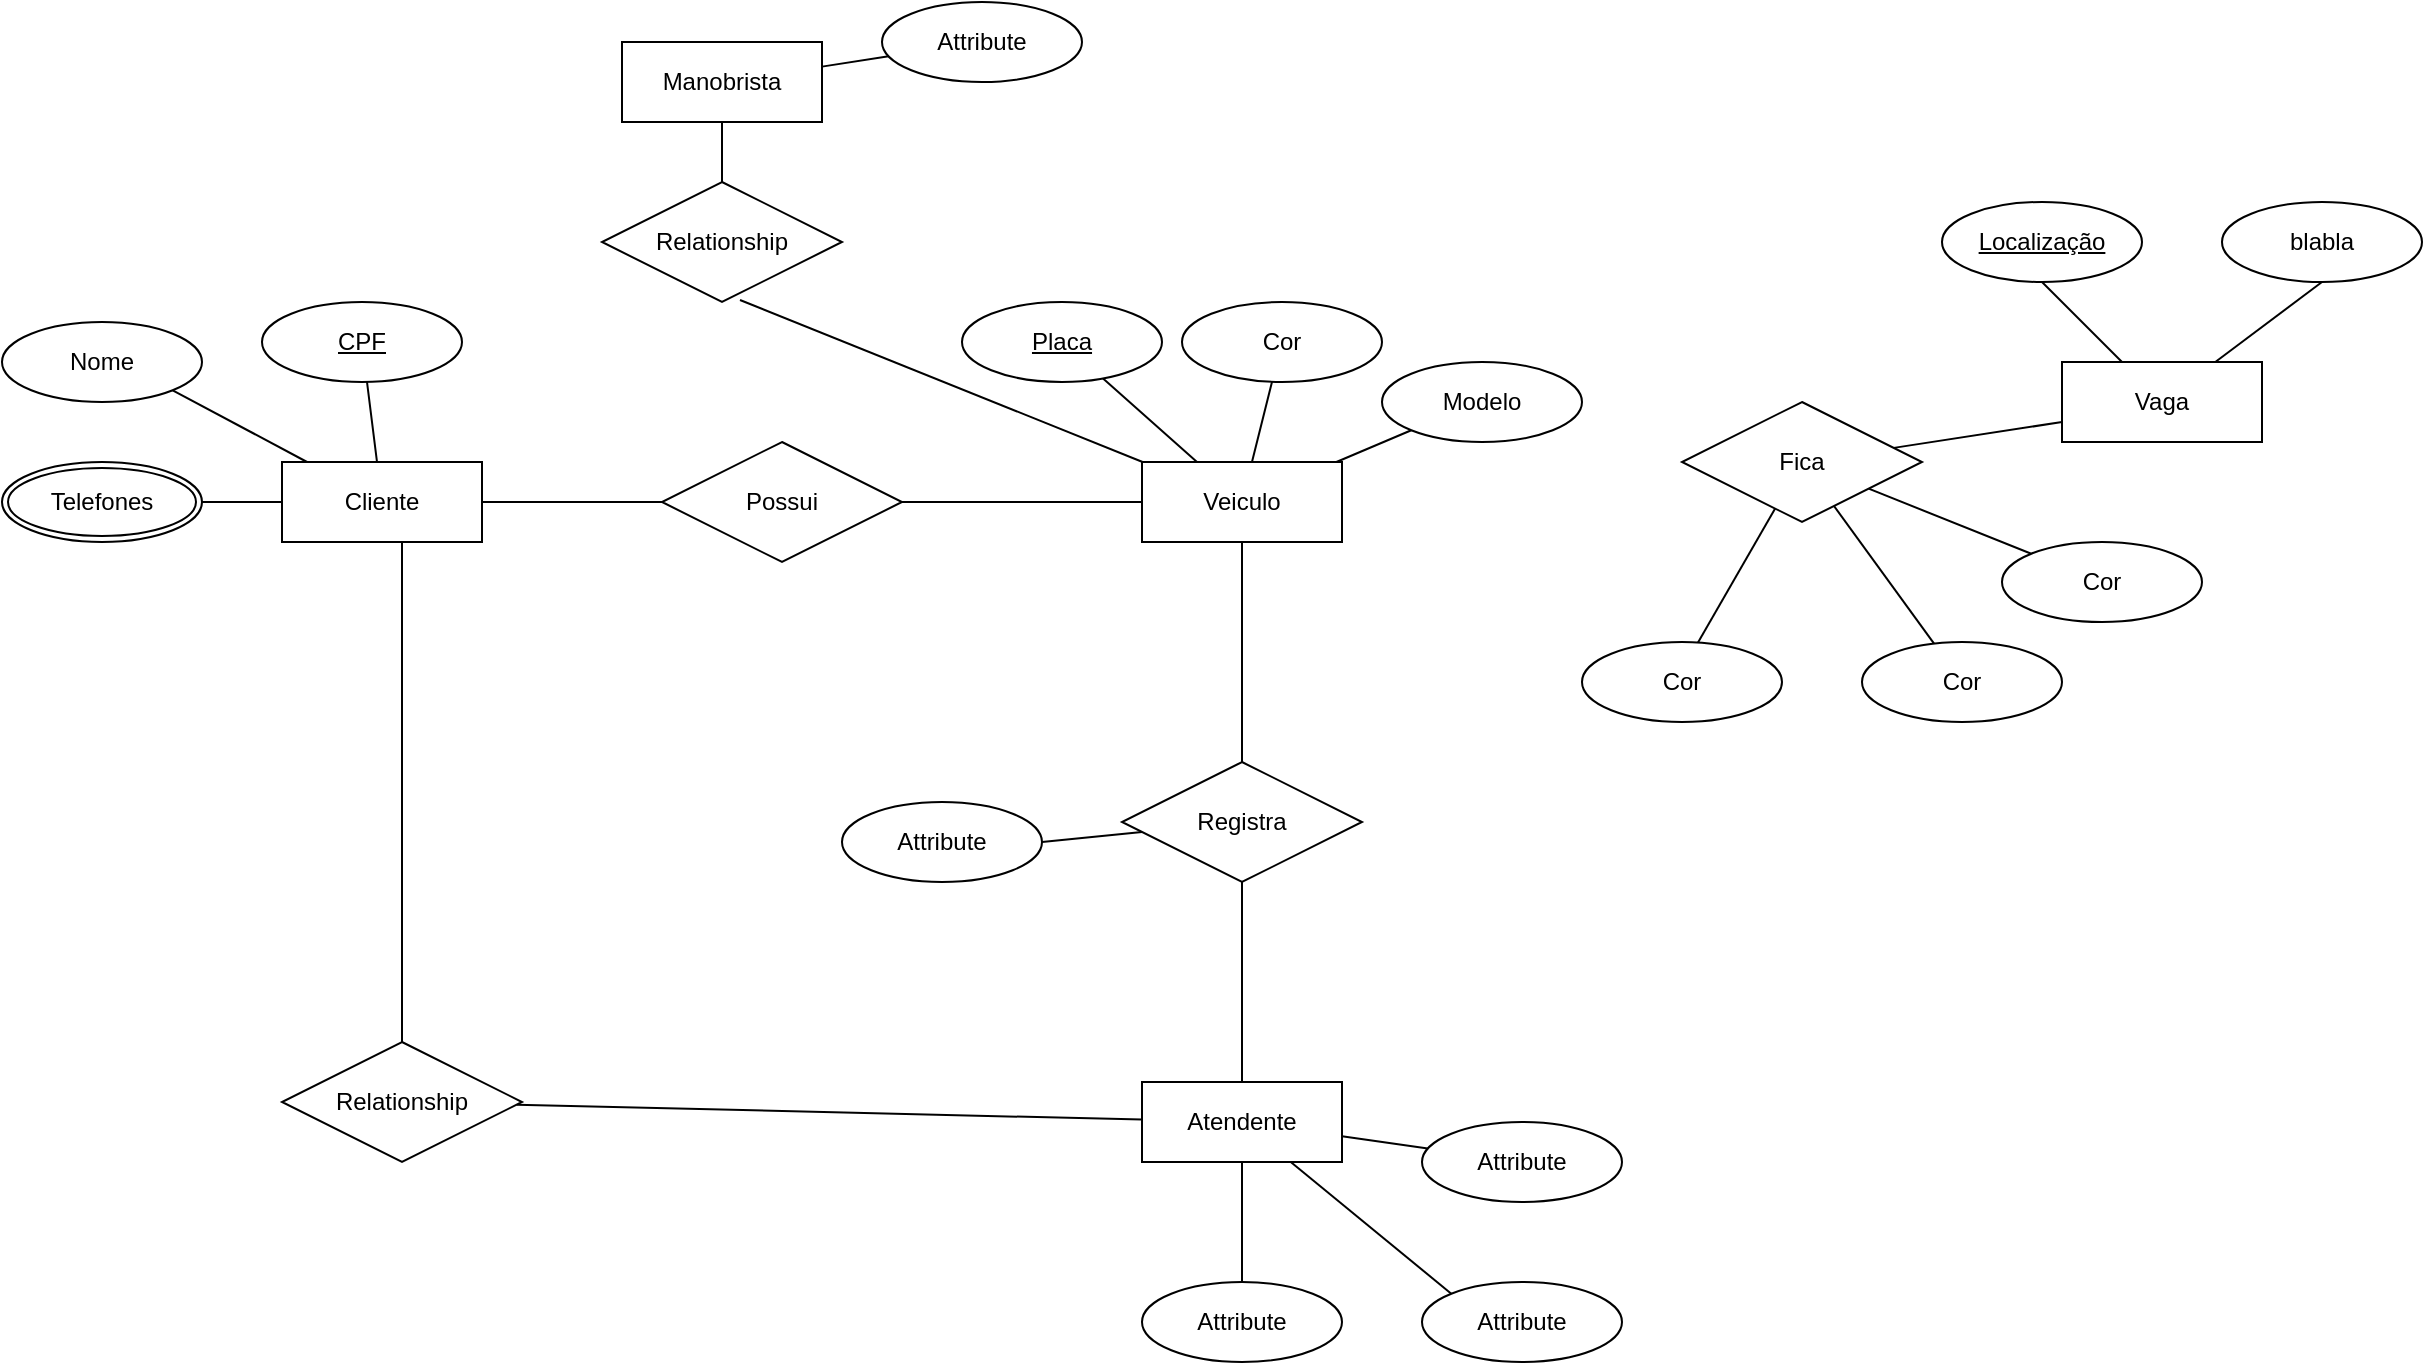 <mxfile version="13.6.6" type="device"><diagram id="L33ve2XNf-j81ZjS3T_S" name="Page-1"><mxGraphModel dx="828" dy="1621" grid="1" gridSize="10" guides="1" tooltips="1" connect="1" arrows="1" fold="1" page="1" pageScale="1" pageWidth="827" pageHeight="1169" math="0" shadow="0"><root><mxCell id="0"/><mxCell id="1" parent="0"/><mxCell id="oF4vFwnGdv9JNcmL81rW-35" style="edgeStyle=none;rounded=0;orthogonalLoop=1;jettySize=auto;html=1;endArrow=none;endFill=0;" edge="1" parent="1" source="oF4vFwnGdv9JNcmL81rW-1" target="oF4vFwnGdv9JNcmL81rW-4"><mxGeometry relative="1" as="geometry"/></mxCell><mxCell id="oF4vFwnGdv9JNcmL81rW-36" style="edgeStyle=none;rounded=0;orthogonalLoop=1;jettySize=auto;html=1;entryX=1;entryY=1;entryDx=0;entryDy=0;endArrow=none;endFill=0;" edge="1" parent="1" source="oF4vFwnGdv9JNcmL81rW-1" target="oF4vFwnGdv9JNcmL81rW-2"><mxGeometry relative="1" as="geometry"/></mxCell><mxCell id="oF4vFwnGdv9JNcmL81rW-37" style="edgeStyle=none;rounded=0;orthogonalLoop=1;jettySize=auto;html=1;endArrow=none;endFill=0;" edge="1" parent="1" source="oF4vFwnGdv9JNcmL81rW-1" target="oF4vFwnGdv9JNcmL81rW-5"><mxGeometry relative="1" as="geometry"/></mxCell><mxCell id="oF4vFwnGdv9JNcmL81rW-1" value="Cliente" style="whiteSpace=wrap;html=1;align=center;" vertex="1" parent="1"><mxGeometry x="140" y="140" width="100" height="40" as="geometry"/></mxCell><mxCell id="oF4vFwnGdv9JNcmL81rW-2" value="Nome" style="ellipse;whiteSpace=wrap;html=1;align=center;" vertex="1" parent="1"><mxGeometry y="70" width="100" height="40" as="geometry"/></mxCell><mxCell id="oF4vFwnGdv9JNcmL81rW-4" value="CPF" style="ellipse;whiteSpace=wrap;html=1;align=center;fontStyle=4;" vertex="1" parent="1"><mxGeometry x="130" y="60" width="100" height="40" as="geometry"/></mxCell><mxCell id="oF4vFwnGdv9JNcmL81rW-5" value="Telefones" style="ellipse;shape=doubleEllipse;margin=3;whiteSpace=wrap;html=1;align=center;" vertex="1" parent="1"><mxGeometry y="140" width="100" height="40" as="geometry"/></mxCell><mxCell id="oF4vFwnGdv9JNcmL81rW-34" style="edgeStyle=none;rounded=0;orthogonalLoop=1;jettySize=auto;html=1;entryX=1;entryY=0.5;entryDx=0;entryDy=0;endArrow=none;endFill=0;" edge="1" parent="1" source="oF4vFwnGdv9JNcmL81rW-6" target="oF4vFwnGdv9JNcmL81rW-1"><mxGeometry relative="1" as="geometry"/></mxCell><mxCell id="oF4vFwnGdv9JNcmL81rW-6" value="Possui" style="shape=rhombus;perimeter=rhombusPerimeter;whiteSpace=wrap;html=1;align=center;" vertex="1" parent="1"><mxGeometry x="330" y="130" width="120" height="60" as="geometry"/></mxCell><mxCell id="oF4vFwnGdv9JNcmL81rW-30" style="edgeStyle=none;rounded=0;orthogonalLoop=1;jettySize=auto;html=1;entryX=0;entryY=1;entryDx=0;entryDy=0;endArrow=none;endFill=0;" edge="1" parent="1" source="oF4vFwnGdv9JNcmL81rW-7" target="oF4vFwnGdv9JNcmL81rW-8"><mxGeometry relative="1" as="geometry"/></mxCell><mxCell id="oF4vFwnGdv9JNcmL81rW-31" style="edgeStyle=none;rounded=0;orthogonalLoop=1;jettySize=auto;html=1;endArrow=none;endFill=0;" edge="1" parent="1" source="oF4vFwnGdv9JNcmL81rW-7" target="oF4vFwnGdv9JNcmL81rW-10"><mxGeometry relative="1" as="geometry"/></mxCell><mxCell id="oF4vFwnGdv9JNcmL81rW-32" style="edgeStyle=none;rounded=0;orthogonalLoop=1;jettySize=auto;html=1;endArrow=none;endFill=0;" edge="1" parent="1" source="oF4vFwnGdv9JNcmL81rW-7" target="oF4vFwnGdv9JNcmL81rW-9"><mxGeometry relative="1" as="geometry"/></mxCell><mxCell id="oF4vFwnGdv9JNcmL81rW-33" style="edgeStyle=none;rounded=0;orthogonalLoop=1;jettySize=auto;html=1;entryX=1;entryY=0.5;entryDx=0;entryDy=0;endArrow=none;endFill=0;" edge="1" parent="1" source="oF4vFwnGdv9JNcmL81rW-7" target="oF4vFwnGdv9JNcmL81rW-6"><mxGeometry relative="1" as="geometry"/></mxCell><mxCell id="oF4vFwnGdv9JNcmL81rW-38" style="edgeStyle=none;rounded=0;orthogonalLoop=1;jettySize=auto;html=1;endArrow=none;endFill=0;" edge="1" parent="1" source="oF4vFwnGdv9JNcmL81rW-7" target="oF4vFwnGdv9JNcmL81rW-15"><mxGeometry relative="1" as="geometry"/></mxCell><mxCell id="oF4vFwnGdv9JNcmL81rW-48" style="edgeStyle=none;rounded=0;orthogonalLoop=1;jettySize=auto;html=1;entryX=0.575;entryY=0.983;entryDx=0;entryDy=0;entryPerimeter=0;endArrow=none;endFill=0;" edge="1" parent="1" source="oF4vFwnGdv9JNcmL81rW-7" target="oF4vFwnGdv9JNcmL81rW-47"><mxGeometry relative="1" as="geometry"/></mxCell><mxCell id="oF4vFwnGdv9JNcmL81rW-7" value="Veiculo" style="whiteSpace=wrap;html=1;align=center;" vertex="1" parent="1"><mxGeometry x="570" y="140" width="100" height="40" as="geometry"/></mxCell><mxCell id="oF4vFwnGdv9JNcmL81rW-8" value="Modelo" style="ellipse;whiteSpace=wrap;html=1;align=center;" vertex="1" parent="1"><mxGeometry x="690" y="90" width="100" height="40" as="geometry"/></mxCell><mxCell id="oF4vFwnGdv9JNcmL81rW-9" value="Placa" style="ellipse;whiteSpace=wrap;html=1;align=center;fontStyle=4;" vertex="1" parent="1"><mxGeometry x="480" y="60" width="100" height="40" as="geometry"/></mxCell><mxCell id="oF4vFwnGdv9JNcmL81rW-10" value="Cor" style="ellipse;whiteSpace=wrap;html=1;align=center;" vertex="1" parent="1"><mxGeometry x="590" y="60" width="100" height="40" as="geometry"/></mxCell><mxCell id="oF4vFwnGdv9JNcmL81rW-26" style="edgeStyle=none;rounded=0;orthogonalLoop=1;jettySize=auto;html=1;entryX=0;entryY=0.75;entryDx=0;entryDy=0;endArrow=none;endFill=0;" edge="1" parent="1" source="oF4vFwnGdv9JNcmL81rW-11" target="oF4vFwnGdv9JNcmL81rW-12"><mxGeometry relative="1" as="geometry"/></mxCell><mxCell id="oF4vFwnGdv9JNcmL81rW-27" style="edgeStyle=none;rounded=0;orthogonalLoop=1;jettySize=auto;html=1;endArrow=none;endFill=0;" edge="1" parent="1" source="oF4vFwnGdv9JNcmL81rW-11" target="oF4vFwnGdv9JNcmL81rW-23"><mxGeometry relative="1" as="geometry"/></mxCell><mxCell id="oF4vFwnGdv9JNcmL81rW-28" style="edgeStyle=none;rounded=0;orthogonalLoop=1;jettySize=auto;html=1;endArrow=none;endFill=0;" edge="1" parent="1" source="oF4vFwnGdv9JNcmL81rW-11" target="oF4vFwnGdv9JNcmL81rW-22"><mxGeometry relative="1" as="geometry"/></mxCell><mxCell id="oF4vFwnGdv9JNcmL81rW-29" style="edgeStyle=none;rounded=0;orthogonalLoop=1;jettySize=auto;html=1;entryX=0.57;entryY=0.05;entryDx=0;entryDy=0;entryPerimeter=0;endArrow=none;endFill=0;" edge="1" parent="1" source="oF4vFwnGdv9JNcmL81rW-11" target="oF4vFwnGdv9JNcmL81rW-21"><mxGeometry relative="1" as="geometry"/></mxCell><mxCell id="oF4vFwnGdv9JNcmL81rW-11" value="Fica" style="shape=rhombus;perimeter=rhombusPerimeter;whiteSpace=wrap;html=1;align=center;" vertex="1" parent="1"><mxGeometry x="840" y="110" width="120" height="60" as="geometry"/></mxCell><mxCell id="oF4vFwnGdv9JNcmL81rW-24" style="rounded=0;orthogonalLoop=1;jettySize=auto;html=1;entryX=0.5;entryY=1;entryDx=0;entryDy=0;endArrow=none;endFill=0;" edge="1" parent="1" source="oF4vFwnGdv9JNcmL81rW-12" target="oF4vFwnGdv9JNcmL81rW-14"><mxGeometry relative="1" as="geometry"/></mxCell><mxCell id="oF4vFwnGdv9JNcmL81rW-25" style="edgeStyle=none;rounded=0;orthogonalLoop=1;jettySize=auto;html=1;entryX=0.5;entryY=1;entryDx=0;entryDy=0;endArrow=none;endFill=0;" edge="1" parent="1" source="oF4vFwnGdv9JNcmL81rW-12" target="oF4vFwnGdv9JNcmL81rW-13"><mxGeometry relative="1" as="geometry"/></mxCell><mxCell id="oF4vFwnGdv9JNcmL81rW-12" value="Vaga" style="whiteSpace=wrap;html=1;align=center;" vertex="1" parent="1"><mxGeometry x="1030" y="90" width="100" height="40" as="geometry"/></mxCell><mxCell id="oF4vFwnGdv9JNcmL81rW-13" value="Localização" style="ellipse;whiteSpace=wrap;html=1;align=center;fontStyle=4;" vertex="1" parent="1"><mxGeometry x="970" y="10" width="100" height="40" as="geometry"/></mxCell><mxCell id="oF4vFwnGdv9JNcmL81rW-14" value="blabla" style="ellipse;whiteSpace=wrap;html=1;align=center;" vertex="1" parent="1"><mxGeometry x="1110" y="10" width="100" height="40" as="geometry"/></mxCell><mxCell id="oF4vFwnGdv9JNcmL81rW-39" style="edgeStyle=none;rounded=0;orthogonalLoop=1;jettySize=auto;html=1;entryX=0.5;entryY=0;entryDx=0;entryDy=0;endArrow=none;endFill=0;" edge="1" parent="1" source="oF4vFwnGdv9JNcmL81rW-15" target="oF4vFwnGdv9JNcmL81rW-16"><mxGeometry relative="1" as="geometry"/></mxCell><mxCell id="oF4vFwnGdv9JNcmL81rW-43" style="edgeStyle=none;rounded=0;orthogonalLoop=1;jettySize=auto;html=1;entryX=1;entryY=0.5;entryDx=0;entryDy=0;endArrow=none;endFill=0;" edge="1" parent="1" source="oF4vFwnGdv9JNcmL81rW-15" target="oF4vFwnGdv9JNcmL81rW-17"><mxGeometry relative="1" as="geometry"/></mxCell><mxCell id="oF4vFwnGdv9JNcmL81rW-15" value="Registra" style="shape=rhombus;perimeter=rhombusPerimeter;whiteSpace=wrap;html=1;align=center;" vertex="1" parent="1"><mxGeometry x="560" y="290" width="120" height="60" as="geometry"/></mxCell><mxCell id="oF4vFwnGdv9JNcmL81rW-40" style="edgeStyle=none;rounded=0;orthogonalLoop=1;jettySize=auto;html=1;endArrow=none;endFill=0;" edge="1" parent="1" source="oF4vFwnGdv9JNcmL81rW-16" target="oF4vFwnGdv9JNcmL81rW-18"><mxGeometry relative="1" as="geometry"/></mxCell><mxCell id="oF4vFwnGdv9JNcmL81rW-41" style="edgeStyle=none;rounded=0;orthogonalLoop=1;jettySize=auto;html=1;entryX=0;entryY=0;entryDx=0;entryDy=0;endArrow=none;endFill=0;" edge="1" parent="1" source="oF4vFwnGdv9JNcmL81rW-16" target="oF4vFwnGdv9JNcmL81rW-19"><mxGeometry relative="1" as="geometry"/></mxCell><mxCell id="oF4vFwnGdv9JNcmL81rW-42" style="edgeStyle=none;rounded=0;orthogonalLoop=1;jettySize=auto;html=1;entryX=0.5;entryY=0;entryDx=0;entryDy=0;endArrow=none;endFill=0;" edge="1" parent="1" source="oF4vFwnGdv9JNcmL81rW-16" target="oF4vFwnGdv9JNcmL81rW-20"><mxGeometry relative="1" as="geometry"/></mxCell><mxCell id="oF4vFwnGdv9JNcmL81rW-16" value="Atendente" style="whiteSpace=wrap;html=1;align=center;" vertex="1" parent="1"><mxGeometry x="570" y="450" width="100" height="40" as="geometry"/></mxCell><mxCell id="oF4vFwnGdv9JNcmL81rW-17" value="Attribute" style="ellipse;whiteSpace=wrap;html=1;align=center;" vertex="1" parent="1"><mxGeometry x="420" y="310" width="100" height="40" as="geometry"/></mxCell><mxCell id="oF4vFwnGdv9JNcmL81rW-18" value="Attribute" style="ellipse;whiteSpace=wrap;html=1;align=center;" vertex="1" parent="1"><mxGeometry x="710" y="470" width="100" height="40" as="geometry"/></mxCell><mxCell id="oF4vFwnGdv9JNcmL81rW-19" value="Attribute" style="ellipse;whiteSpace=wrap;html=1;align=center;" vertex="1" parent="1"><mxGeometry x="710" y="550" width="100" height="40" as="geometry"/></mxCell><mxCell id="oF4vFwnGdv9JNcmL81rW-20" value="Attribute" style="ellipse;whiteSpace=wrap;html=1;align=center;" vertex="1" parent="1"><mxGeometry x="570" y="550" width="100" height="40" as="geometry"/></mxCell><mxCell id="oF4vFwnGdv9JNcmL81rW-21" value="Cor" style="ellipse;whiteSpace=wrap;html=1;align=center;" vertex="1" parent="1"><mxGeometry x="790" y="230" width="100" height="40" as="geometry"/></mxCell><mxCell id="oF4vFwnGdv9JNcmL81rW-22" value="Cor" style="ellipse;whiteSpace=wrap;html=1;align=center;" vertex="1" parent="1"><mxGeometry x="930" y="230" width="100" height="40" as="geometry"/></mxCell><mxCell id="oF4vFwnGdv9JNcmL81rW-23" value="Cor" style="ellipse;whiteSpace=wrap;html=1;align=center;" vertex="1" parent="1"><mxGeometry x="1000" y="180" width="100" height="40" as="geometry"/></mxCell><mxCell id="oF4vFwnGdv9JNcmL81rW-45" style="edgeStyle=none;rounded=0;orthogonalLoop=1;jettySize=auto;html=1;endArrow=none;endFill=0;" edge="1" parent="1" source="oF4vFwnGdv9JNcmL81rW-44" target="oF4vFwnGdv9JNcmL81rW-16"><mxGeometry relative="1" as="geometry"/></mxCell><mxCell id="oF4vFwnGdv9JNcmL81rW-46" style="edgeStyle=none;rounded=0;orthogonalLoop=1;jettySize=auto;html=1;entryX=0.6;entryY=1;entryDx=0;entryDy=0;entryPerimeter=0;endArrow=none;endFill=0;" edge="1" parent="1" source="oF4vFwnGdv9JNcmL81rW-44" target="oF4vFwnGdv9JNcmL81rW-1"><mxGeometry relative="1" as="geometry"/></mxCell><mxCell id="oF4vFwnGdv9JNcmL81rW-44" value="Relationship" style="shape=rhombus;perimeter=rhombusPerimeter;whiteSpace=wrap;html=1;align=center;" vertex="1" parent="1"><mxGeometry x="140" y="430" width="120" height="60" as="geometry"/></mxCell><mxCell id="oF4vFwnGdv9JNcmL81rW-49" style="edgeStyle=none;rounded=0;orthogonalLoop=1;jettySize=auto;html=1;endArrow=none;endFill=0;" edge="1" parent="1" source="oF4vFwnGdv9JNcmL81rW-47" target="oF4vFwnGdv9JNcmL81rW-50"><mxGeometry relative="1" as="geometry"><mxPoint x="360" y="-50" as="targetPoint"/></mxGeometry></mxCell><mxCell id="oF4vFwnGdv9JNcmL81rW-47" value="Relationship" style="shape=rhombus;perimeter=rhombusPerimeter;whiteSpace=wrap;html=1;align=center;" vertex="1" parent="1"><mxGeometry x="300" width="120" height="60" as="geometry"/></mxCell><mxCell id="oF4vFwnGdv9JNcmL81rW-52" style="edgeStyle=none;rounded=0;orthogonalLoop=1;jettySize=auto;html=1;endArrow=none;endFill=0;" edge="1" parent="1" source="oF4vFwnGdv9JNcmL81rW-50" target="oF4vFwnGdv9JNcmL81rW-51"><mxGeometry relative="1" as="geometry"/></mxCell><mxCell id="oF4vFwnGdv9JNcmL81rW-50" value="Manobrista" style="whiteSpace=wrap;html=1;align=center;" vertex="1" parent="1"><mxGeometry x="310" y="-70" width="100" height="40" as="geometry"/></mxCell><mxCell id="oF4vFwnGdv9JNcmL81rW-51" value="Attribute" style="ellipse;whiteSpace=wrap;html=1;align=center;" vertex="1" parent="1"><mxGeometry x="440" y="-90" width="100" height="40" as="geometry"/></mxCell></root></mxGraphModel></diagram></mxfile>